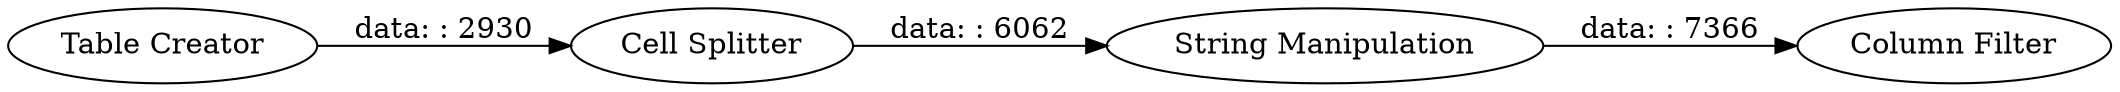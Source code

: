 digraph {
	"8904278275783083062_4" [label="Column Filter"]
	"8904278275783083062_1" [label="Table Creator"]
	"8904278275783083062_2" [label="Cell Splitter"]
	"8904278275783083062_3" [label="String Manipulation"]
	"8904278275783083062_2" -> "8904278275783083062_3" [label="data: : 6062"]
	"8904278275783083062_3" -> "8904278275783083062_4" [label="data: : 7366"]
	"8904278275783083062_1" -> "8904278275783083062_2" [label="data: : 2930"]
	rankdir=LR
}
